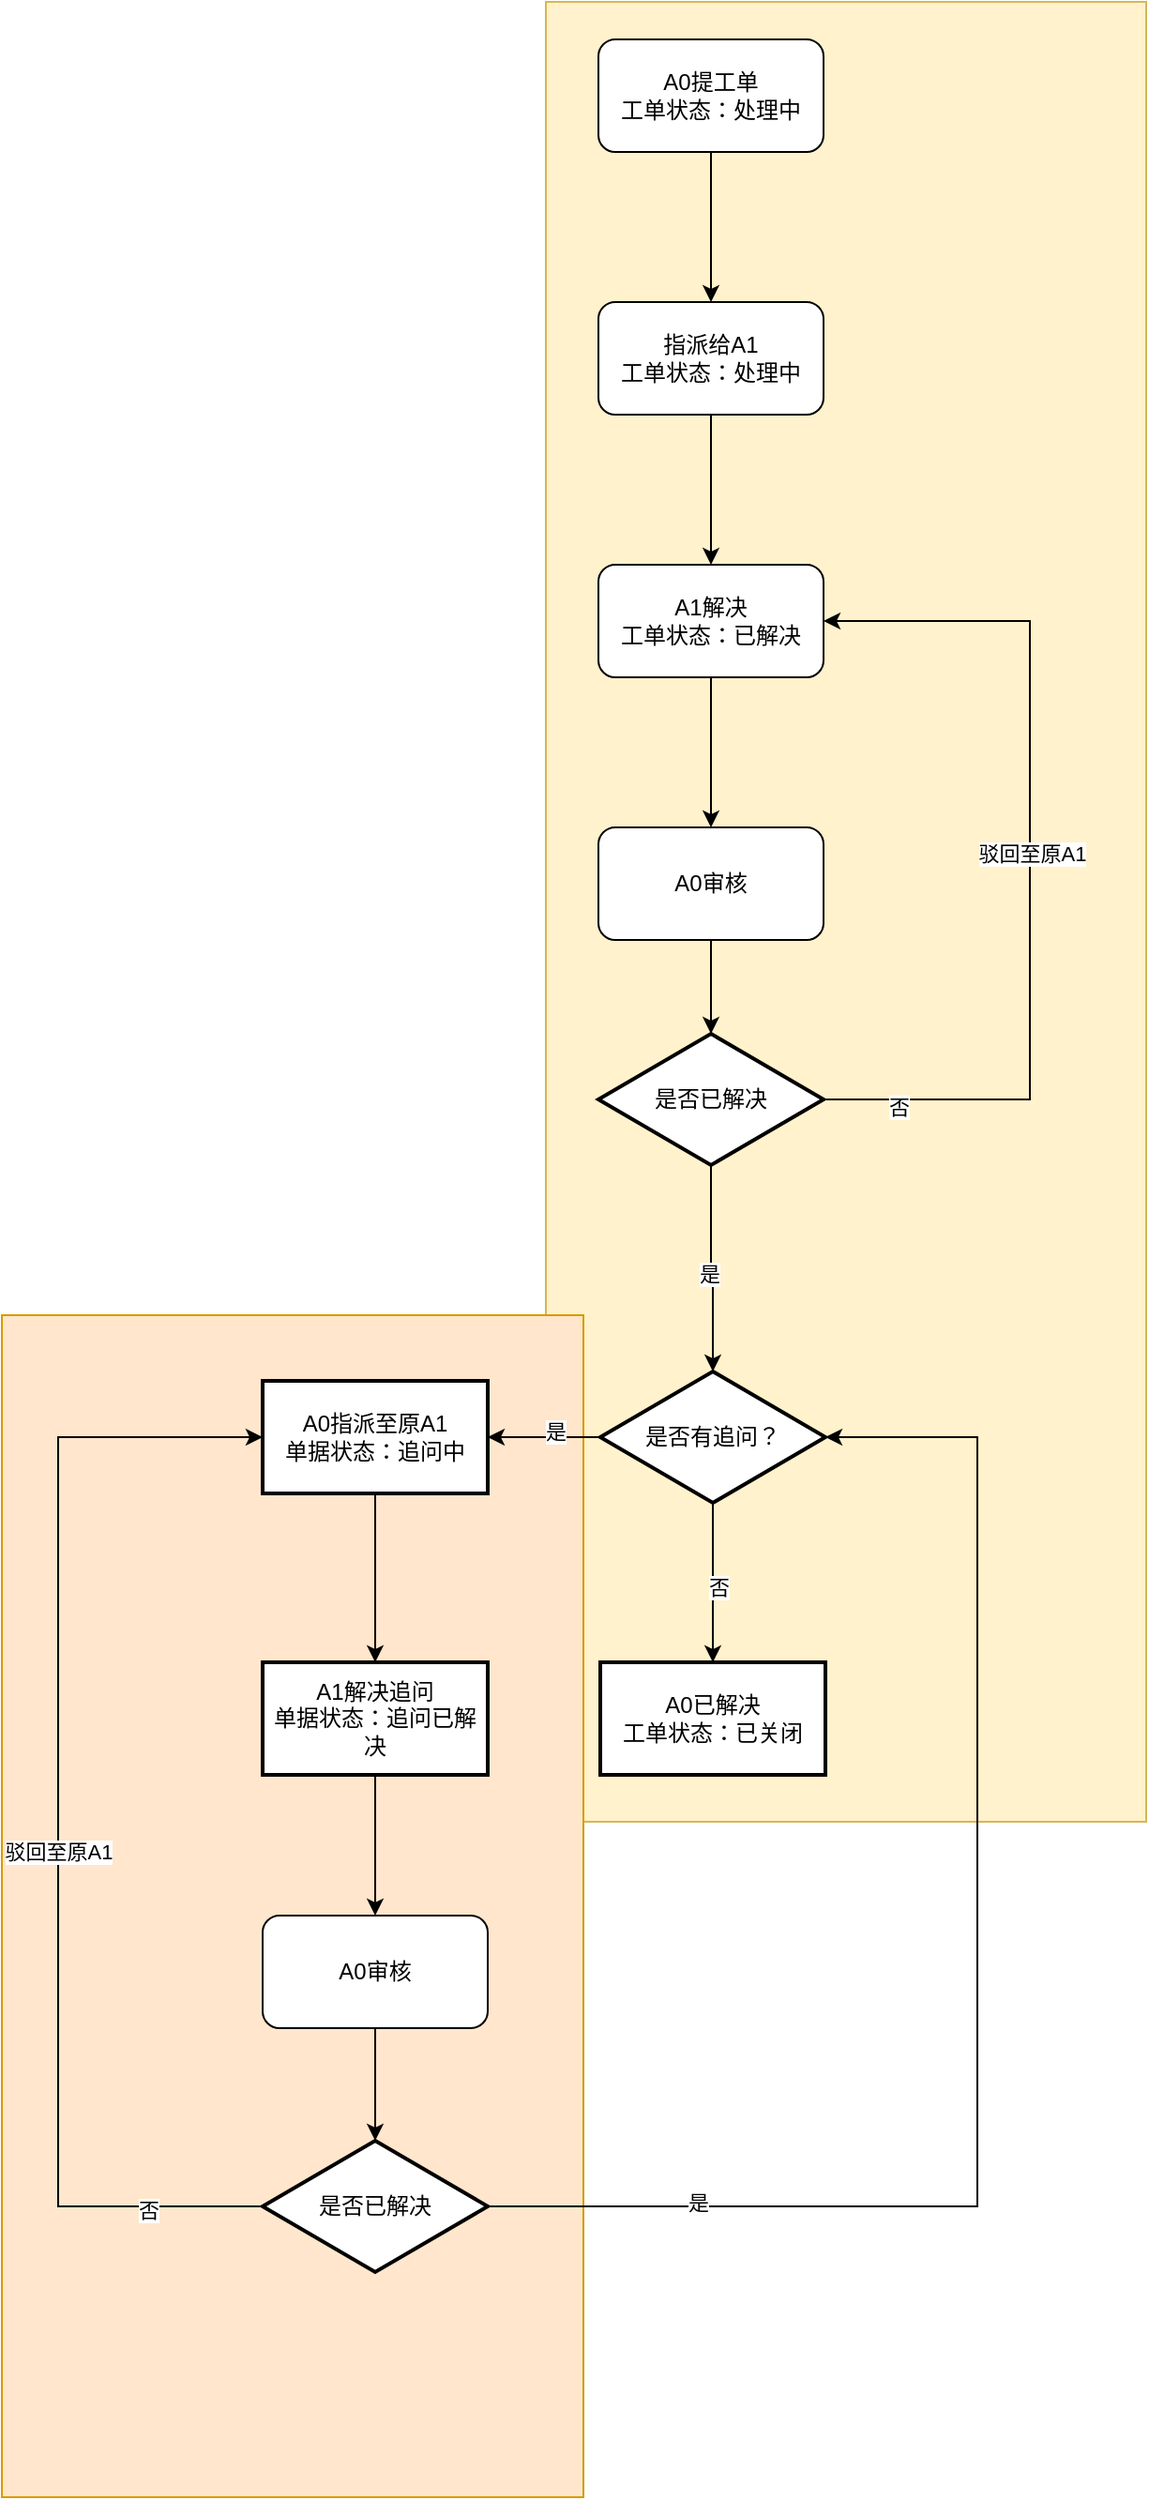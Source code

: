 <mxfile version="28.0.6">
  <diagram name="第 1 页" id="EzBAGBKARLpEMuasmlha">
    <mxGraphModel dx="1656" dy="901" grid="1" gridSize="10" guides="1" tooltips="1" connect="1" arrows="1" fold="1" page="1" pageScale="1" pageWidth="827" pageHeight="1169" math="0" shadow="0">
      <root>
        <mxCell id="0" />
        <mxCell id="1" parent="0" />
        <mxCell id="weMn6AmOK27650FJpvum-1" value="" style="rounded=0;whiteSpace=wrap;html=1;fillColor=#fff2cc;strokeColor=#d6b656;" vertex="1" parent="1">
          <mxGeometry x="380" y="110" width="320" height="970" as="geometry" />
        </mxCell>
        <mxCell id="weMn6AmOK27650FJpvum-2" value="" style="rounded=0;whiteSpace=wrap;html=1;fillColor=#ffe6cc;strokeColor=#d79b00;" vertex="1" parent="1">
          <mxGeometry x="90" y="810" width="310" height="630" as="geometry" />
        </mxCell>
        <mxCell id="CBHWCpmul9eefSs7WU4--3" value="" style="edgeStyle=orthogonalEdgeStyle;rounded=0;orthogonalLoop=1;jettySize=auto;html=1;" parent="1" source="CBHWCpmul9eefSs7WU4--1" target="CBHWCpmul9eefSs7WU4--2" edge="1">
          <mxGeometry relative="1" as="geometry" />
        </mxCell>
        <mxCell id="CBHWCpmul9eefSs7WU4--1" value="A0提工单&lt;div&gt;工单状态：处理中&lt;/div&gt;" style="rounded=1;whiteSpace=wrap;html=1;" parent="1" vertex="1">
          <mxGeometry x="408" y="130" width="120" height="60" as="geometry" />
        </mxCell>
        <mxCell id="CBHWCpmul9eefSs7WU4--5" value="" style="edgeStyle=orthogonalEdgeStyle;rounded=0;orthogonalLoop=1;jettySize=auto;html=1;" parent="1" source="CBHWCpmul9eefSs7WU4--2" target="CBHWCpmul9eefSs7WU4--4" edge="1">
          <mxGeometry relative="1" as="geometry" />
        </mxCell>
        <mxCell id="CBHWCpmul9eefSs7WU4--2" value="指派给A1&lt;div&gt;工单状态：处理中&lt;/div&gt;" style="rounded=1;whiteSpace=wrap;html=1;" parent="1" vertex="1">
          <mxGeometry x="408" y="270" width="120" height="60" as="geometry" />
        </mxCell>
        <mxCell id="CBHWCpmul9eefSs7WU4--7" value="" style="edgeStyle=orthogonalEdgeStyle;rounded=0;orthogonalLoop=1;jettySize=auto;html=1;" parent="1" source="CBHWCpmul9eefSs7WU4--4" target="CBHWCpmul9eefSs7WU4--6" edge="1">
          <mxGeometry relative="1" as="geometry" />
        </mxCell>
        <mxCell id="CBHWCpmul9eefSs7WU4--4" value="A1解决&lt;div&gt;工单状态：已解决&lt;/div&gt;" style="rounded=1;whiteSpace=wrap;html=1;" parent="1" vertex="1">
          <mxGeometry x="408" y="410" width="120" height="60" as="geometry" />
        </mxCell>
        <mxCell id="CBHWCpmul9eefSs7WU4--6" value="A0审核" style="rounded=1;whiteSpace=wrap;html=1;" parent="1" vertex="1">
          <mxGeometry x="408" y="550" width="120" height="60" as="geometry" />
        </mxCell>
        <mxCell id="CBHWCpmul9eefSs7WU4--15" value="" style="edgeStyle=orthogonalEdgeStyle;rounded=0;orthogonalLoop=1;jettySize=auto;html=1;" parent="1" source="CBHWCpmul9eefSs7WU4--12" target="CBHWCpmul9eefSs7WU4--14" edge="1">
          <mxGeometry relative="1" as="geometry" />
        </mxCell>
        <mxCell id="CBHWCpmul9eefSs7WU4--16" value="否" style="edgeLabel;html=1;align=center;verticalAlign=middle;resizable=0;points=[];" parent="CBHWCpmul9eefSs7WU4--15" vertex="1" connectable="0">
          <mxGeometry x="0.044" y="3" relative="1" as="geometry">
            <mxPoint as="offset" />
          </mxGeometry>
        </mxCell>
        <mxCell id="CBHWCpmul9eefSs7WU4--24" value="" style="edgeStyle=orthogonalEdgeStyle;rounded=0;orthogonalLoop=1;jettySize=auto;html=1;" parent="1" source="CBHWCpmul9eefSs7WU4--12" target="CBHWCpmul9eefSs7WU4--23" edge="1">
          <mxGeometry relative="1" as="geometry" />
        </mxCell>
        <mxCell id="CBHWCpmul9eefSs7WU4--30" value="是" style="edgeLabel;html=1;align=center;verticalAlign=middle;resizable=0;points=[];" parent="CBHWCpmul9eefSs7WU4--24" vertex="1" connectable="0">
          <mxGeometry x="-0.18" y="-3" relative="1" as="geometry">
            <mxPoint as="offset" />
          </mxGeometry>
        </mxCell>
        <mxCell id="CBHWCpmul9eefSs7WU4--12" value="是否有追问？" style="strokeWidth=2;html=1;shape=mxgraph.flowchart.decision;whiteSpace=wrap;" parent="1" vertex="1">
          <mxGeometry x="409" y="840" width="120" height="70" as="geometry" />
        </mxCell>
        <mxCell id="CBHWCpmul9eefSs7WU4--14" value="A0已解决&lt;div&gt;工单状态：已关闭&lt;/div&gt;" style="whiteSpace=wrap;html=1;strokeWidth=2;" parent="1" vertex="1">
          <mxGeometry x="409" y="995" width="120" height="60" as="geometry" />
        </mxCell>
        <mxCell id="CBHWCpmul9eefSs7WU4--19" style="edgeStyle=orthogonalEdgeStyle;rounded=0;orthogonalLoop=1;jettySize=auto;html=1;exitX=0.5;exitY=1;exitDx=0;exitDy=0;exitPerimeter=0;" parent="1" source="CBHWCpmul9eefSs7WU4--17" target="CBHWCpmul9eefSs7WU4--12" edge="1">
          <mxGeometry relative="1" as="geometry" />
        </mxCell>
        <mxCell id="CBHWCpmul9eefSs7WU4--20" value="是" style="edgeLabel;html=1;align=center;verticalAlign=middle;resizable=0;points=[];" parent="CBHWCpmul9eefSs7WU4--19" vertex="1" connectable="0">
          <mxGeometry x="0.061" y="-2" relative="1" as="geometry">
            <mxPoint as="offset" />
          </mxGeometry>
        </mxCell>
        <mxCell id="CBHWCpmul9eefSs7WU4--21" style="edgeStyle=orthogonalEdgeStyle;rounded=0;orthogonalLoop=1;jettySize=auto;html=1;exitX=1;exitY=0.5;exitDx=0;exitDy=0;exitPerimeter=0;entryX=1;entryY=0.5;entryDx=0;entryDy=0;" parent="1" source="CBHWCpmul9eefSs7WU4--17" target="CBHWCpmul9eefSs7WU4--4" edge="1">
          <mxGeometry relative="1" as="geometry">
            <Array as="points">
              <mxPoint x="638" y="695" />
              <mxPoint x="638" y="440" />
            </Array>
          </mxGeometry>
        </mxCell>
        <mxCell id="CBHWCpmul9eefSs7WU4--22" value="驳回至原A1" style="edgeLabel;html=1;align=center;verticalAlign=middle;resizable=0;points=[];" parent="CBHWCpmul9eefSs7WU4--21" vertex="1" connectable="0">
          <mxGeometry x="0.016" y="-1" relative="1" as="geometry">
            <mxPoint as="offset" />
          </mxGeometry>
        </mxCell>
        <mxCell id="CBHWCpmul9eefSs7WU4--41" value="否" style="edgeLabel;html=1;align=center;verticalAlign=middle;resizable=0;points=[];" parent="CBHWCpmul9eefSs7WU4--21" vertex="1" connectable="0">
          <mxGeometry x="-0.834" y="-4" relative="1" as="geometry">
            <mxPoint as="offset" />
          </mxGeometry>
        </mxCell>
        <mxCell id="CBHWCpmul9eefSs7WU4--17" value="是否已解决" style="strokeWidth=2;html=1;shape=mxgraph.flowchart.decision;whiteSpace=wrap;" parent="1" vertex="1">
          <mxGeometry x="408" y="660" width="120" height="70" as="geometry" />
        </mxCell>
        <mxCell id="CBHWCpmul9eefSs7WU4--18" style="edgeStyle=orthogonalEdgeStyle;rounded=0;orthogonalLoop=1;jettySize=auto;html=1;exitX=0.5;exitY=1;exitDx=0;exitDy=0;entryX=0.5;entryY=0;entryDx=0;entryDy=0;entryPerimeter=0;" parent="1" source="CBHWCpmul9eefSs7WU4--6" target="CBHWCpmul9eefSs7WU4--17" edge="1">
          <mxGeometry relative="1" as="geometry" />
        </mxCell>
        <mxCell id="CBHWCpmul9eefSs7WU4--31" style="edgeStyle=orthogonalEdgeStyle;rounded=0;orthogonalLoop=1;jettySize=auto;html=1;exitX=0.5;exitY=1;exitDx=0;exitDy=0;" parent="1" source="CBHWCpmul9eefSs7WU4--23" target="CBHWCpmul9eefSs7WU4--26" edge="1">
          <mxGeometry relative="1" as="geometry" />
        </mxCell>
        <mxCell id="CBHWCpmul9eefSs7WU4--23" value="A0指派至原A1&lt;div&gt;单据状态：追问中&lt;/div&gt;" style="whiteSpace=wrap;html=1;strokeWidth=2;" parent="1" vertex="1">
          <mxGeometry x="229" y="845" width="120" height="60" as="geometry" />
        </mxCell>
        <mxCell id="CBHWCpmul9eefSs7WU4--35" style="edgeStyle=orthogonalEdgeStyle;rounded=0;orthogonalLoop=1;jettySize=auto;html=1;exitX=0.5;exitY=1;exitDx=0;exitDy=0;" parent="1" source="CBHWCpmul9eefSs7WU4--26" target="CBHWCpmul9eefSs7WU4--34" edge="1">
          <mxGeometry relative="1" as="geometry" />
        </mxCell>
        <mxCell id="CBHWCpmul9eefSs7WU4--26" value="A1解决追问&lt;div&gt;单据状态：追问已解决&lt;/div&gt;" style="whiteSpace=wrap;html=1;strokeWidth=2;" parent="1" vertex="1">
          <mxGeometry x="229" y="995" width="120" height="60" as="geometry" />
        </mxCell>
        <mxCell id="CBHWCpmul9eefSs7WU4--37" style="edgeStyle=orthogonalEdgeStyle;rounded=0;orthogonalLoop=1;jettySize=auto;html=1;exitX=0.5;exitY=1;exitDx=0;exitDy=0;" parent="1" source="CBHWCpmul9eefSs7WU4--34" target="CBHWCpmul9eefSs7WU4--36" edge="1">
          <mxGeometry relative="1" as="geometry" />
        </mxCell>
        <mxCell id="CBHWCpmul9eefSs7WU4--34" value="A0审核" style="rounded=1;whiteSpace=wrap;html=1;" parent="1" vertex="1">
          <mxGeometry x="229" y="1130" width="120" height="60" as="geometry" />
        </mxCell>
        <mxCell id="CBHWCpmul9eefSs7WU4--38" style="edgeStyle=orthogonalEdgeStyle;rounded=0;orthogonalLoop=1;jettySize=auto;html=1;exitX=0;exitY=0.5;exitDx=0;exitDy=0;exitPerimeter=0;entryX=0;entryY=0.5;entryDx=0;entryDy=0;" parent="1" source="CBHWCpmul9eefSs7WU4--36" target="CBHWCpmul9eefSs7WU4--23" edge="1">
          <mxGeometry relative="1" as="geometry">
            <Array as="points">
              <mxPoint x="120" y="1285" />
              <mxPoint x="120" y="875" />
            </Array>
          </mxGeometry>
        </mxCell>
        <mxCell id="CBHWCpmul9eefSs7WU4--39" value="驳回至原A1" style="edgeLabel;html=1;align=center;verticalAlign=middle;resizable=0;points=[];" parent="CBHWCpmul9eefSs7WU4--38" vertex="1" connectable="0">
          <mxGeometry x="-0.049" relative="1" as="geometry">
            <mxPoint as="offset" />
          </mxGeometry>
        </mxCell>
        <mxCell id="CBHWCpmul9eefSs7WU4--42" value="否" style="edgeLabel;html=1;align=center;verticalAlign=middle;resizable=0;points=[];" parent="CBHWCpmul9eefSs7WU4--38" vertex="1" connectable="0">
          <mxGeometry x="-0.805" y="2" relative="1" as="geometry">
            <mxPoint as="offset" />
          </mxGeometry>
        </mxCell>
        <mxCell id="CBHWCpmul9eefSs7WU4--36" value="是否已解决" style="strokeWidth=2;html=1;shape=mxgraph.flowchart.decision;whiteSpace=wrap;" parent="1" vertex="1">
          <mxGeometry x="229" y="1250" width="120" height="70" as="geometry" />
        </mxCell>
        <mxCell id="CBHWCpmul9eefSs7WU4--40" style="edgeStyle=orthogonalEdgeStyle;rounded=0;orthogonalLoop=1;jettySize=auto;html=1;entryX=1;entryY=0.5;entryDx=0;entryDy=0;entryPerimeter=0;" parent="1" source="CBHWCpmul9eefSs7WU4--36" target="CBHWCpmul9eefSs7WU4--12" edge="1">
          <mxGeometry relative="1" as="geometry">
            <Array as="points">
              <mxPoint x="610" y="1285" />
              <mxPoint x="610" y="875" />
            </Array>
          </mxGeometry>
        </mxCell>
        <mxCell id="CBHWCpmul9eefSs7WU4--43" value="是" style="edgeLabel;html=1;align=center;verticalAlign=middle;resizable=0;points=[];" parent="CBHWCpmul9eefSs7WU4--40" vertex="1" connectable="0">
          <mxGeometry x="-0.703" y="2" relative="1" as="geometry">
            <mxPoint as="offset" />
          </mxGeometry>
        </mxCell>
      </root>
    </mxGraphModel>
  </diagram>
</mxfile>
